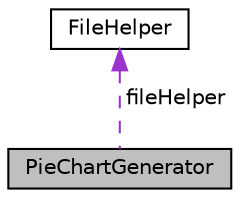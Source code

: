 digraph "PieChartGenerator"
{
 // LATEX_PDF_SIZE
  edge [fontname="Helvetica",fontsize="10",labelfontname="Helvetica",labelfontsize="10"];
  node [fontname="Helvetica",fontsize="10",shape=record];
  Node1 [label="PieChartGenerator",height=0.2,width=0.4,color="black", fillcolor="grey75", style="filled", fontcolor="black",tooltip="Class responsible for generating pie charts."];
  Node2 -> Node1 [dir="back",color="darkorchid3",fontsize="10",style="dashed",label=" fileHelper" ,fontname="Helvetica"];
  Node2 [label="FileHelper",height=0.2,width=0.4,color="black", fillcolor="white", style="filled",URL="$classFileHelper.html",tooltip="Utility class for file and directory management."];
}
